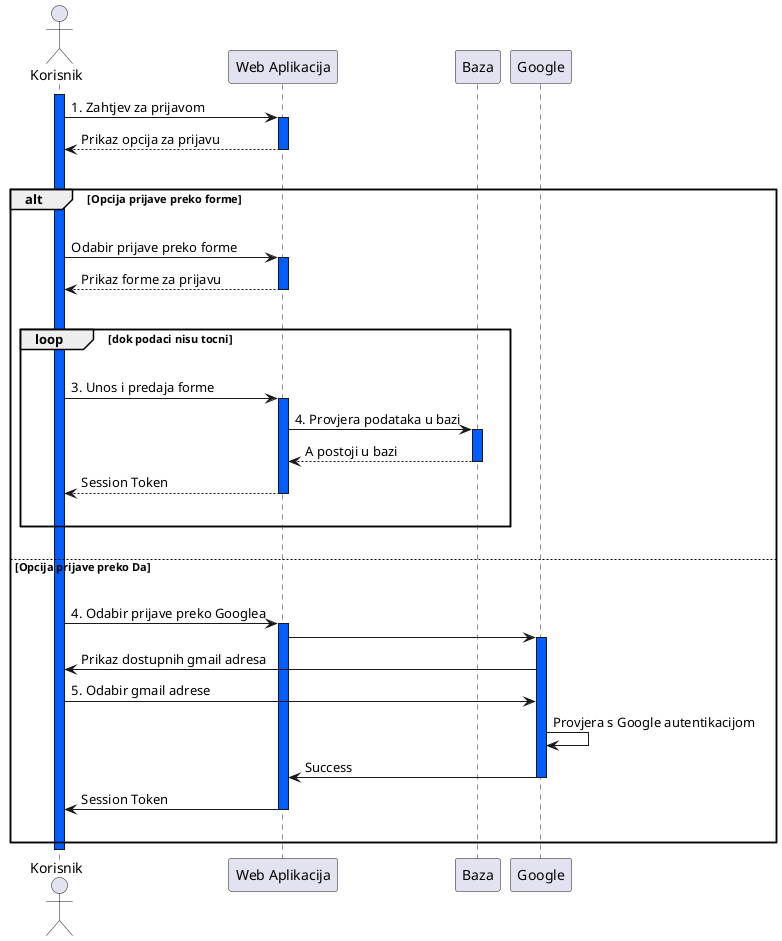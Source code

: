 @startuml loginSequence

actor "Korisnik" as A
participant "Web Aplikacija" as B
participant "Baza" as C
participant "Google" as D

activate A #005DFF

A -> B: 1. Zahtjev za prijavom
activate B #005DFF
B --> A: Prikaz opcija za prijavu
deactivate B

|||
alt Opcija prijave preko forme
|||

A -> B: Odabir prijave preko forme
activate B #005DFF
B --> A: Prikaz forme za prijavu
deactivate B

|||
loop dok podaci nisu tocni
|||

A -> B: 3. Unos i predaja forme
activate B #005DFF
B -> C: 4. Provjera podataka u bazi
activate C #005DFF
C --> B: A postoji u bazi
deactivate C
B --> A: Session Token
deactivate B

|||
end
|||
else Opcija prijave preko Da
|||

    A -> B: 4. Odabir prijave preko Googlea
    	activate B #005DFF
    B -> D
    	activate D #005DFF
    D -> A: Prikaz dostupnih gmail adresa
    A -> D: 5. Odabir gmail adrese
    D -> D: Provjera s Google autentikacijom
    D -> B: Success
    	deactivate D
    B -> A: Session Token
    	deactivate B

|||
end

deactivate A

@enduml
